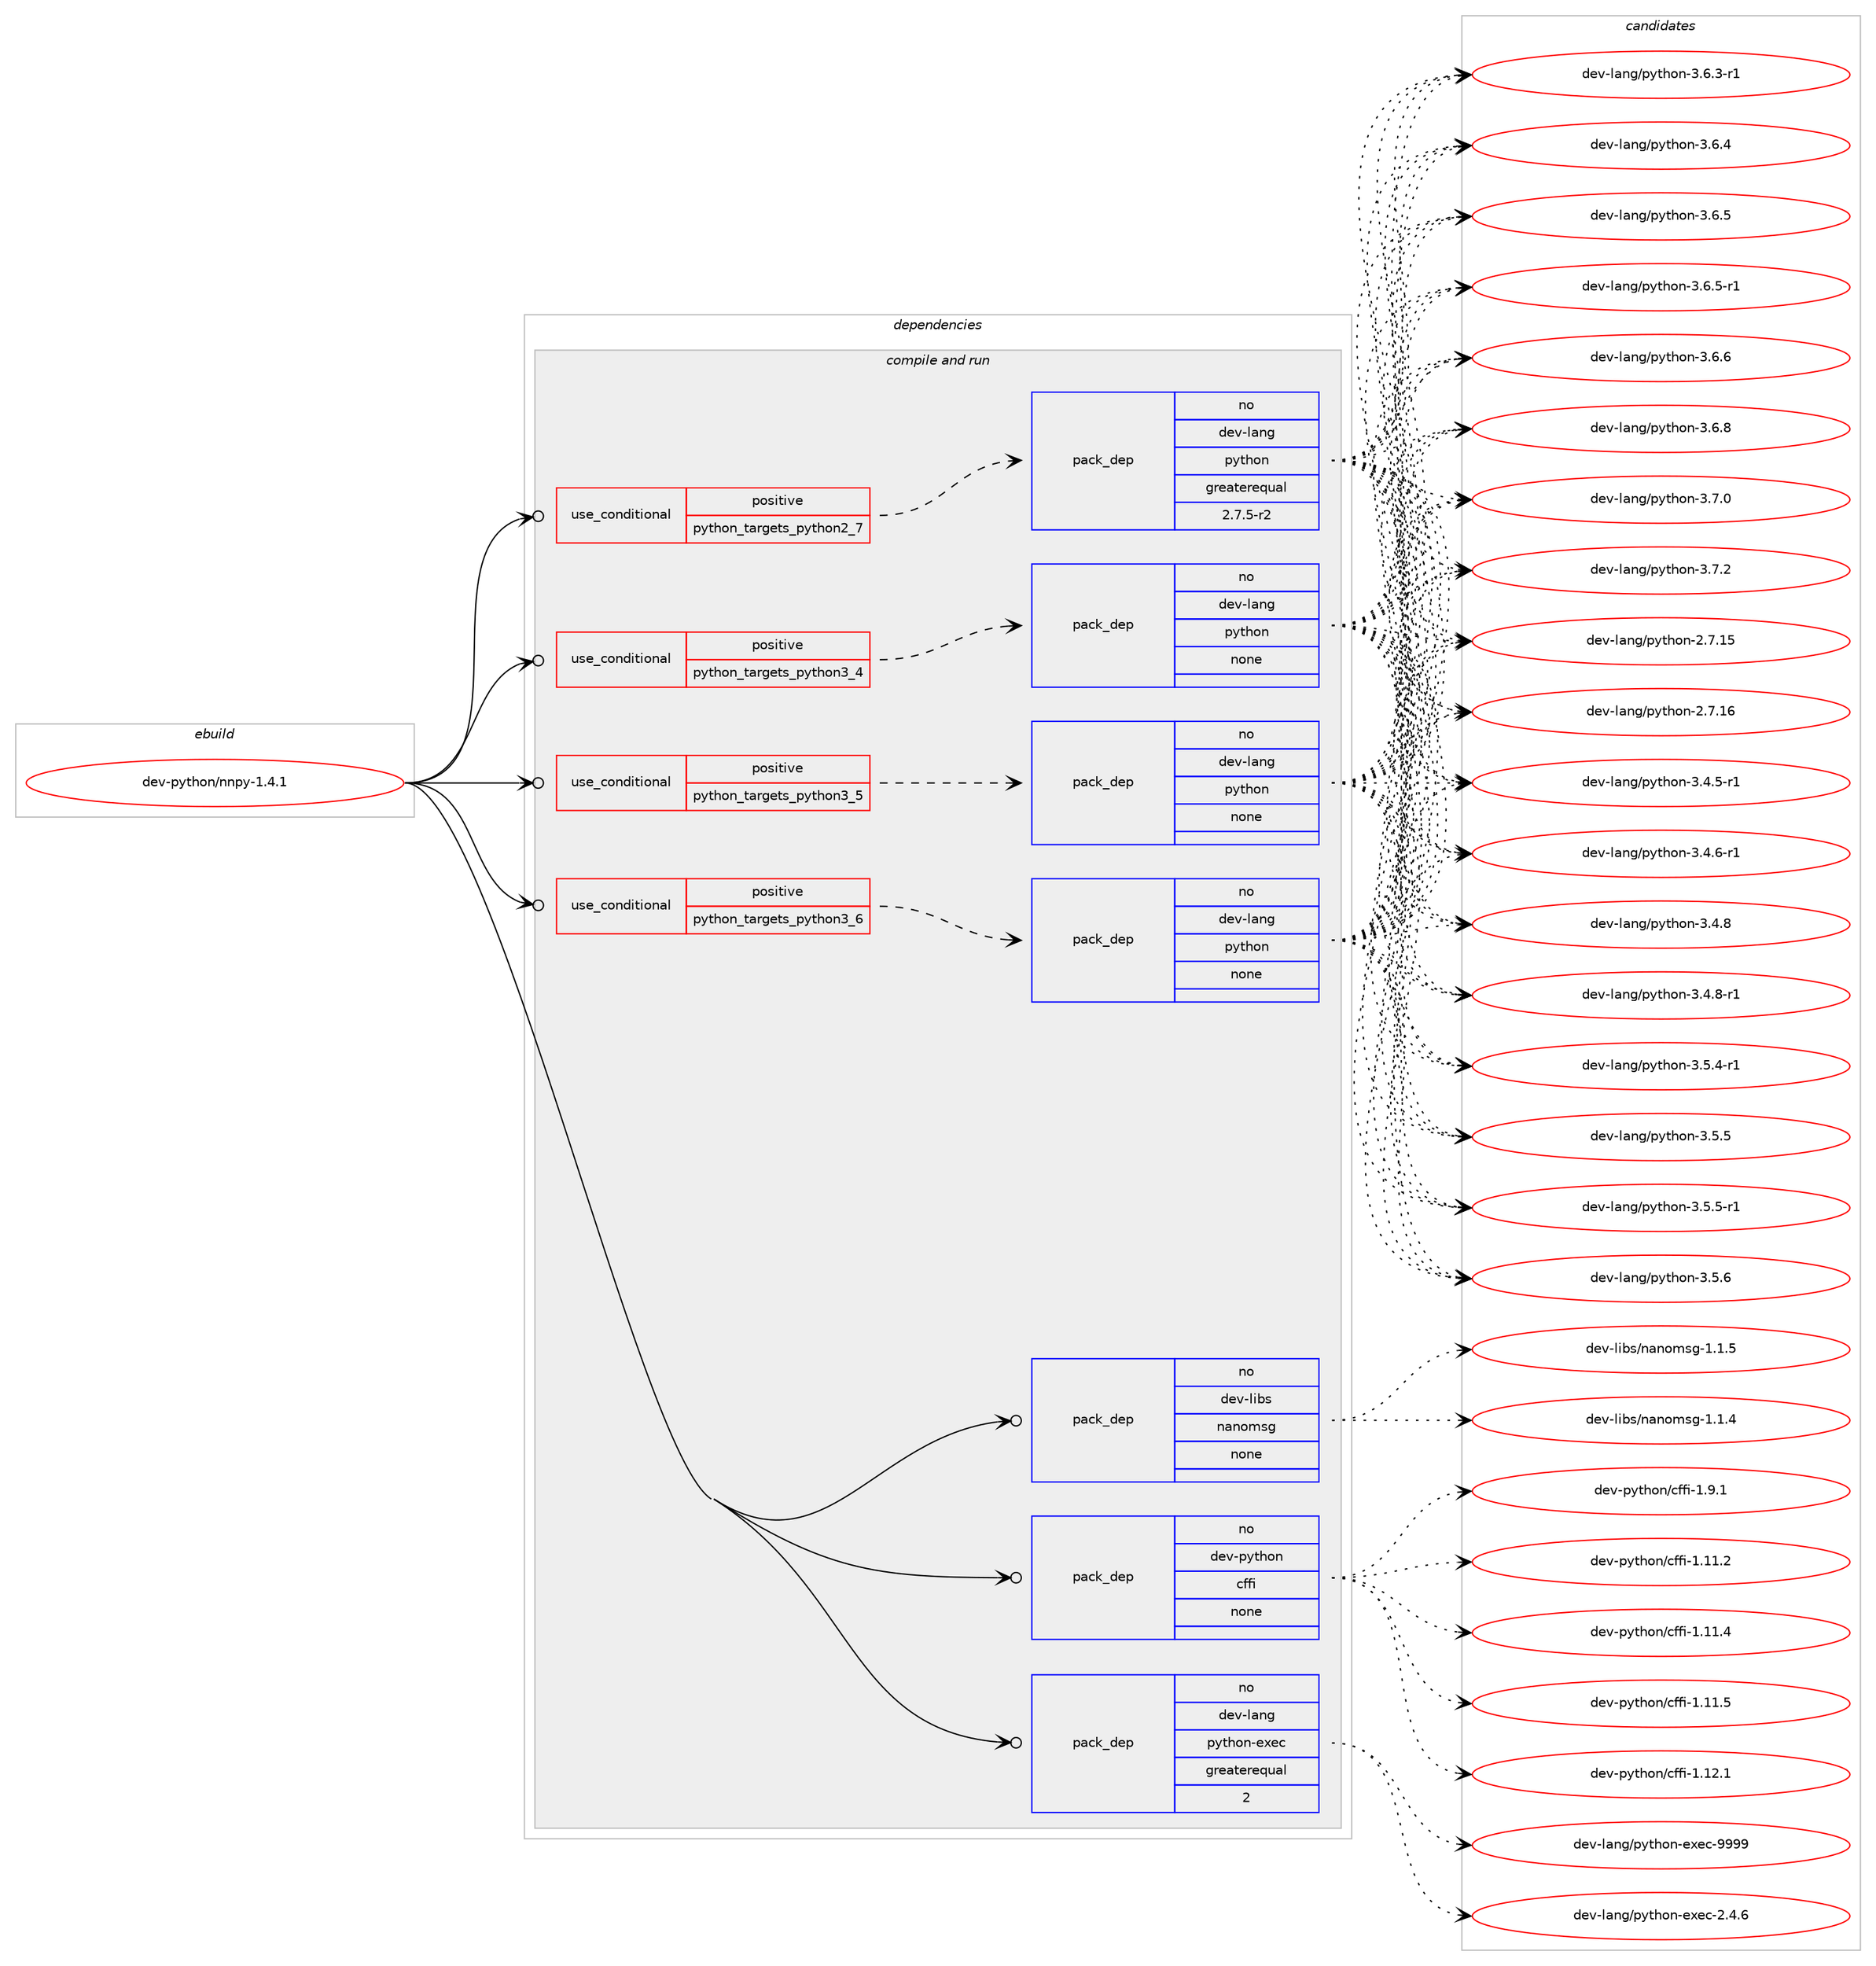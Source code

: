 digraph prolog {

# *************
# Graph options
# *************

newrank=true;
concentrate=true;
compound=true;
graph [rankdir=LR,fontname=Helvetica,fontsize=10,ranksep=1.5];#, ranksep=2.5, nodesep=0.2];
edge  [arrowhead=vee];
node  [fontname=Helvetica,fontsize=10];

# **********
# The ebuild
# **********

subgraph cluster_leftcol {
color=gray;
rank=same;
label=<<i>ebuild</i>>;
id [label="dev-python/nnpy-1.4.1", color=red, width=4, href="../dev-python/nnpy-1.4.1.svg"];
}

# ****************
# The dependencies
# ****************

subgraph cluster_midcol {
color=gray;
label=<<i>dependencies</i>>;
subgraph cluster_compile {
fillcolor="#eeeeee";
style=filled;
label=<<i>compile</i>>;
}
subgraph cluster_compileandrun {
fillcolor="#eeeeee";
style=filled;
label=<<i>compile and run</i>>;
subgraph cond378127 {
dependency1420800 [label=<<TABLE BORDER="0" CELLBORDER="1" CELLSPACING="0" CELLPADDING="4"><TR><TD ROWSPAN="3" CELLPADDING="10">use_conditional</TD></TR><TR><TD>positive</TD></TR><TR><TD>python_targets_python2_7</TD></TR></TABLE>>, shape=none, color=red];
subgraph pack1019397 {
dependency1420801 [label=<<TABLE BORDER="0" CELLBORDER="1" CELLSPACING="0" CELLPADDING="4" WIDTH="220"><TR><TD ROWSPAN="6" CELLPADDING="30">pack_dep</TD></TR><TR><TD WIDTH="110">no</TD></TR><TR><TD>dev-lang</TD></TR><TR><TD>python</TD></TR><TR><TD>greaterequal</TD></TR><TR><TD>2.7.5-r2</TD></TR></TABLE>>, shape=none, color=blue];
}
dependency1420800:e -> dependency1420801:w [weight=20,style="dashed",arrowhead="vee"];
}
id:e -> dependency1420800:w [weight=20,style="solid",arrowhead="odotvee"];
subgraph cond378128 {
dependency1420802 [label=<<TABLE BORDER="0" CELLBORDER="1" CELLSPACING="0" CELLPADDING="4"><TR><TD ROWSPAN="3" CELLPADDING="10">use_conditional</TD></TR><TR><TD>positive</TD></TR><TR><TD>python_targets_python3_4</TD></TR></TABLE>>, shape=none, color=red];
subgraph pack1019398 {
dependency1420803 [label=<<TABLE BORDER="0" CELLBORDER="1" CELLSPACING="0" CELLPADDING="4" WIDTH="220"><TR><TD ROWSPAN="6" CELLPADDING="30">pack_dep</TD></TR><TR><TD WIDTH="110">no</TD></TR><TR><TD>dev-lang</TD></TR><TR><TD>python</TD></TR><TR><TD>none</TD></TR><TR><TD></TD></TR></TABLE>>, shape=none, color=blue];
}
dependency1420802:e -> dependency1420803:w [weight=20,style="dashed",arrowhead="vee"];
}
id:e -> dependency1420802:w [weight=20,style="solid",arrowhead="odotvee"];
subgraph cond378129 {
dependency1420804 [label=<<TABLE BORDER="0" CELLBORDER="1" CELLSPACING="0" CELLPADDING="4"><TR><TD ROWSPAN="3" CELLPADDING="10">use_conditional</TD></TR><TR><TD>positive</TD></TR><TR><TD>python_targets_python3_5</TD></TR></TABLE>>, shape=none, color=red];
subgraph pack1019399 {
dependency1420805 [label=<<TABLE BORDER="0" CELLBORDER="1" CELLSPACING="0" CELLPADDING="4" WIDTH="220"><TR><TD ROWSPAN="6" CELLPADDING="30">pack_dep</TD></TR><TR><TD WIDTH="110">no</TD></TR><TR><TD>dev-lang</TD></TR><TR><TD>python</TD></TR><TR><TD>none</TD></TR><TR><TD></TD></TR></TABLE>>, shape=none, color=blue];
}
dependency1420804:e -> dependency1420805:w [weight=20,style="dashed",arrowhead="vee"];
}
id:e -> dependency1420804:w [weight=20,style="solid",arrowhead="odotvee"];
subgraph cond378130 {
dependency1420806 [label=<<TABLE BORDER="0" CELLBORDER="1" CELLSPACING="0" CELLPADDING="4"><TR><TD ROWSPAN="3" CELLPADDING="10">use_conditional</TD></TR><TR><TD>positive</TD></TR><TR><TD>python_targets_python3_6</TD></TR></TABLE>>, shape=none, color=red];
subgraph pack1019400 {
dependency1420807 [label=<<TABLE BORDER="0" CELLBORDER="1" CELLSPACING="0" CELLPADDING="4" WIDTH="220"><TR><TD ROWSPAN="6" CELLPADDING="30">pack_dep</TD></TR><TR><TD WIDTH="110">no</TD></TR><TR><TD>dev-lang</TD></TR><TR><TD>python</TD></TR><TR><TD>none</TD></TR><TR><TD></TD></TR></TABLE>>, shape=none, color=blue];
}
dependency1420806:e -> dependency1420807:w [weight=20,style="dashed",arrowhead="vee"];
}
id:e -> dependency1420806:w [weight=20,style="solid",arrowhead="odotvee"];
subgraph pack1019401 {
dependency1420808 [label=<<TABLE BORDER="0" CELLBORDER="1" CELLSPACING="0" CELLPADDING="4" WIDTH="220"><TR><TD ROWSPAN="6" CELLPADDING="30">pack_dep</TD></TR><TR><TD WIDTH="110">no</TD></TR><TR><TD>dev-lang</TD></TR><TR><TD>python-exec</TD></TR><TR><TD>greaterequal</TD></TR><TR><TD>2</TD></TR></TABLE>>, shape=none, color=blue];
}
id:e -> dependency1420808:w [weight=20,style="solid",arrowhead="odotvee"];
subgraph pack1019402 {
dependency1420809 [label=<<TABLE BORDER="0" CELLBORDER="1" CELLSPACING="0" CELLPADDING="4" WIDTH="220"><TR><TD ROWSPAN="6" CELLPADDING="30">pack_dep</TD></TR><TR><TD WIDTH="110">no</TD></TR><TR><TD>dev-libs</TD></TR><TR><TD>nanomsg</TD></TR><TR><TD>none</TD></TR><TR><TD></TD></TR></TABLE>>, shape=none, color=blue];
}
id:e -> dependency1420809:w [weight=20,style="solid",arrowhead="odotvee"];
subgraph pack1019403 {
dependency1420810 [label=<<TABLE BORDER="0" CELLBORDER="1" CELLSPACING="0" CELLPADDING="4" WIDTH="220"><TR><TD ROWSPAN="6" CELLPADDING="30">pack_dep</TD></TR><TR><TD WIDTH="110">no</TD></TR><TR><TD>dev-python</TD></TR><TR><TD>cffi</TD></TR><TR><TD>none</TD></TR><TR><TD></TD></TR></TABLE>>, shape=none, color=blue];
}
id:e -> dependency1420810:w [weight=20,style="solid",arrowhead="odotvee"];
}
subgraph cluster_run {
fillcolor="#eeeeee";
style=filled;
label=<<i>run</i>>;
}
}

# **************
# The candidates
# **************

subgraph cluster_choices {
rank=same;
color=gray;
label=<<i>candidates</i>>;

subgraph choice1019397 {
color=black;
nodesep=1;
choice10010111845108971101034711212111610411111045504655464953 [label="dev-lang/python-2.7.15", color=red, width=4,href="../dev-lang/python-2.7.15.svg"];
choice10010111845108971101034711212111610411111045504655464954 [label="dev-lang/python-2.7.16", color=red, width=4,href="../dev-lang/python-2.7.16.svg"];
choice1001011184510897110103471121211161041111104551465246534511449 [label="dev-lang/python-3.4.5-r1", color=red, width=4,href="../dev-lang/python-3.4.5-r1.svg"];
choice1001011184510897110103471121211161041111104551465246544511449 [label="dev-lang/python-3.4.6-r1", color=red, width=4,href="../dev-lang/python-3.4.6-r1.svg"];
choice100101118451089711010347112121116104111110455146524656 [label="dev-lang/python-3.4.8", color=red, width=4,href="../dev-lang/python-3.4.8.svg"];
choice1001011184510897110103471121211161041111104551465246564511449 [label="dev-lang/python-3.4.8-r1", color=red, width=4,href="../dev-lang/python-3.4.8-r1.svg"];
choice1001011184510897110103471121211161041111104551465346524511449 [label="dev-lang/python-3.5.4-r1", color=red, width=4,href="../dev-lang/python-3.5.4-r1.svg"];
choice100101118451089711010347112121116104111110455146534653 [label="dev-lang/python-3.5.5", color=red, width=4,href="../dev-lang/python-3.5.5.svg"];
choice1001011184510897110103471121211161041111104551465346534511449 [label="dev-lang/python-3.5.5-r1", color=red, width=4,href="../dev-lang/python-3.5.5-r1.svg"];
choice100101118451089711010347112121116104111110455146534654 [label="dev-lang/python-3.5.6", color=red, width=4,href="../dev-lang/python-3.5.6.svg"];
choice1001011184510897110103471121211161041111104551465446514511449 [label="dev-lang/python-3.6.3-r1", color=red, width=4,href="../dev-lang/python-3.6.3-r1.svg"];
choice100101118451089711010347112121116104111110455146544652 [label="dev-lang/python-3.6.4", color=red, width=4,href="../dev-lang/python-3.6.4.svg"];
choice100101118451089711010347112121116104111110455146544653 [label="dev-lang/python-3.6.5", color=red, width=4,href="../dev-lang/python-3.6.5.svg"];
choice1001011184510897110103471121211161041111104551465446534511449 [label="dev-lang/python-3.6.5-r1", color=red, width=4,href="../dev-lang/python-3.6.5-r1.svg"];
choice100101118451089711010347112121116104111110455146544654 [label="dev-lang/python-3.6.6", color=red, width=4,href="../dev-lang/python-3.6.6.svg"];
choice100101118451089711010347112121116104111110455146544656 [label="dev-lang/python-3.6.8", color=red, width=4,href="../dev-lang/python-3.6.8.svg"];
choice100101118451089711010347112121116104111110455146554648 [label="dev-lang/python-3.7.0", color=red, width=4,href="../dev-lang/python-3.7.0.svg"];
choice100101118451089711010347112121116104111110455146554650 [label="dev-lang/python-3.7.2", color=red, width=4,href="../dev-lang/python-3.7.2.svg"];
dependency1420801:e -> choice10010111845108971101034711212111610411111045504655464953:w [style=dotted,weight="100"];
dependency1420801:e -> choice10010111845108971101034711212111610411111045504655464954:w [style=dotted,weight="100"];
dependency1420801:e -> choice1001011184510897110103471121211161041111104551465246534511449:w [style=dotted,weight="100"];
dependency1420801:e -> choice1001011184510897110103471121211161041111104551465246544511449:w [style=dotted,weight="100"];
dependency1420801:e -> choice100101118451089711010347112121116104111110455146524656:w [style=dotted,weight="100"];
dependency1420801:e -> choice1001011184510897110103471121211161041111104551465246564511449:w [style=dotted,weight="100"];
dependency1420801:e -> choice1001011184510897110103471121211161041111104551465346524511449:w [style=dotted,weight="100"];
dependency1420801:e -> choice100101118451089711010347112121116104111110455146534653:w [style=dotted,weight="100"];
dependency1420801:e -> choice1001011184510897110103471121211161041111104551465346534511449:w [style=dotted,weight="100"];
dependency1420801:e -> choice100101118451089711010347112121116104111110455146534654:w [style=dotted,weight="100"];
dependency1420801:e -> choice1001011184510897110103471121211161041111104551465446514511449:w [style=dotted,weight="100"];
dependency1420801:e -> choice100101118451089711010347112121116104111110455146544652:w [style=dotted,weight="100"];
dependency1420801:e -> choice100101118451089711010347112121116104111110455146544653:w [style=dotted,weight="100"];
dependency1420801:e -> choice1001011184510897110103471121211161041111104551465446534511449:w [style=dotted,weight="100"];
dependency1420801:e -> choice100101118451089711010347112121116104111110455146544654:w [style=dotted,weight="100"];
dependency1420801:e -> choice100101118451089711010347112121116104111110455146544656:w [style=dotted,weight="100"];
dependency1420801:e -> choice100101118451089711010347112121116104111110455146554648:w [style=dotted,weight="100"];
dependency1420801:e -> choice100101118451089711010347112121116104111110455146554650:w [style=dotted,weight="100"];
}
subgraph choice1019398 {
color=black;
nodesep=1;
choice10010111845108971101034711212111610411111045504655464953 [label="dev-lang/python-2.7.15", color=red, width=4,href="../dev-lang/python-2.7.15.svg"];
choice10010111845108971101034711212111610411111045504655464954 [label="dev-lang/python-2.7.16", color=red, width=4,href="../dev-lang/python-2.7.16.svg"];
choice1001011184510897110103471121211161041111104551465246534511449 [label="dev-lang/python-3.4.5-r1", color=red, width=4,href="../dev-lang/python-3.4.5-r1.svg"];
choice1001011184510897110103471121211161041111104551465246544511449 [label="dev-lang/python-3.4.6-r1", color=red, width=4,href="../dev-lang/python-3.4.6-r1.svg"];
choice100101118451089711010347112121116104111110455146524656 [label="dev-lang/python-3.4.8", color=red, width=4,href="../dev-lang/python-3.4.8.svg"];
choice1001011184510897110103471121211161041111104551465246564511449 [label="dev-lang/python-3.4.8-r1", color=red, width=4,href="../dev-lang/python-3.4.8-r1.svg"];
choice1001011184510897110103471121211161041111104551465346524511449 [label="dev-lang/python-3.5.4-r1", color=red, width=4,href="../dev-lang/python-3.5.4-r1.svg"];
choice100101118451089711010347112121116104111110455146534653 [label="dev-lang/python-3.5.5", color=red, width=4,href="../dev-lang/python-3.5.5.svg"];
choice1001011184510897110103471121211161041111104551465346534511449 [label="dev-lang/python-3.5.5-r1", color=red, width=4,href="../dev-lang/python-3.5.5-r1.svg"];
choice100101118451089711010347112121116104111110455146534654 [label="dev-lang/python-3.5.6", color=red, width=4,href="../dev-lang/python-3.5.6.svg"];
choice1001011184510897110103471121211161041111104551465446514511449 [label="dev-lang/python-3.6.3-r1", color=red, width=4,href="../dev-lang/python-3.6.3-r1.svg"];
choice100101118451089711010347112121116104111110455146544652 [label="dev-lang/python-3.6.4", color=red, width=4,href="../dev-lang/python-3.6.4.svg"];
choice100101118451089711010347112121116104111110455146544653 [label="dev-lang/python-3.6.5", color=red, width=4,href="../dev-lang/python-3.6.5.svg"];
choice1001011184510897110103471121211161041111104551465446534511449 [label="dev-lang/python-3.6.5-r1", color=red, width=4,href="../dev-lang/python-3.6.5-r1.svg"];
choice100101118451089711010347112121116104111110455146544654 [label="dev-lang/python-3.6.6", color=red, width=4,href="../dev-lang/python-3.6.6.svg"];
choice100101118451089711010347112121116104111110455146544656 [label="dev-lang/python-3.6.8", color=red, width=4,href="../dev-lang/python-3.6.8.svg"];
choice100101118451089711010347112121116104111110455146554648 [label="dev-lang/python-3.7.0", color=red, width=4,href="../dev-lang/python-3.7.0.svg"];
choice100101118451089711010347112121116104111110455146554650 [label="dev-lang/python-3.7.2", color=red, width=4,href="../dev-lang/python-3.7.2.svg"];
dependency1420803:e -> choice10010111845108971101034711212111610411111045504655464953:w [style=dotted,weight="100"];
dependency1420803:e -> choice10010111845108971101034711212111610411111045504655464954:w [style=dotted,weight="100"];
dependency1420803:e -> choice1001011184510897110103471121211161041111104551465246534511449:w [style=dotted,weight="100"];
dependency1420803:e -> choice1001011184510897110103471121211161041111104551465246544511449:w [style=dotted,weight="100"];
dependency1420803:e -> choice100101118451089711010347112121116104111110455146524656:w [style=dotted,weight="100"];
dependency1420803:e -> choice1001011184510897110103471121211161041111104551465246564511449:w [style=dotted,weight="100"];
dependency1420803:e -> choice1001011184510897110103471121211161041111104551465346524511449:w [style=dotted,weight="100"];
dependency1420803:e -> choice100101118451089711010347112121116104111110455146534653:w [style=dotted,weight="100"];
dependency1420803:e -> choice1001011184510897110103471121211161041111104551465346534511449:w [style=dotted,weight="100"];
dependency1420803:e -> choice100101118451089711010347112121116104111110455146534654:w [style=dotted,weight="100"];
dependency1420803:e -> choice1001011184510897110103471121211161041111104551465446514511449:w [style=dotted,weight="100"];
dependency1420803:e -> choice100101118451089711010347112121116104111110455146544652:w [style=dotted,weight="100"];
dependency1420803:e -> choice100101118451089711010347112121116104111110455146544653:w [style=dotted,weight="100"];
dependency1420803:e -> choice1001011184510897110103471121211161041111104551465446534511449:w [style=dotted,weight="100"];
dependency1420803:e -> choice100101118451089711010347112121116104111110455146544654:w [style=dotted,weight="100"];
dependency1420803:e -> choice100101118451089711010347112121116104111110455146544656:w [style=dotted,weight="100"];
dependency1420803:e -> choice100101118451089711010347112121116104111110455146554648:w [style=dotted,weight="100"];
dependency1420803:e -> choice100101118451089711010347112121116104111110455146554650:w [style=dotted,weight="100"];
}
subgraph choice1019399 {
color=black;
nodesep=1;
choice10010111845108971101034711212111610411111045504655464953 [label="dev-lang/python-2.7.15", color=red, width=4,href="../dev-lang/python-2.7.15.svg"];
choice10010111845108971101034711212111610411111045504655464954 [label="dev-lang/python-2.7.16", color=red, width=4,href="../dev-lang/python-2.7.16.svg"];
choice1001011184510897110103471121211161041111104551465246534511449 [label="dev-lang/python-3.4.5-r1", color=red, width=4,href="../dev-lang/python-3.4.5-r1.svg"];
choice1001011184510897110103471121211161041111104551465246544511449 [label="dev-lang/python-3.4.6-r1", color=red, width=4,href="../dev-lang/python-3.4.6-r1.svg"];
choice100101118451089711010347112121116104111110455146524656 [label="dev-lang/python-3.4.8", color=red, width=4,href="../dev-lang/python-3.4.8.svg"];
choice1001011184510897110103471121211161041111104551465246564511449 [label="dev-lang/python-3.4.8-r1", color=red, width=4,href="../dev-lang/python-3.4.8-r1.svg"];
choice1001011184510897110103471121211161041111104551465346524511449 [label="dev-lang/python-3.5.4-r1", color=red, width=4,href="../dev-lang/python-3.5.4-r1.svg"];
choice100101118451089711010347112121116104111110455146534653 [label="dev-lang/python-3.5.5", color=red, width=4,href="../dev-lang/python-3.5.5.svg"];
choice1001011184510897110103471121211161041111104551465346534511449 [label="dev-lang/python-3.5.5-r1", color=red, width=4,href="../dev-lang/python-3.5.5-r1.svg"];
choice100101118451089711010347112121116104111110455146534654 [label="dev-lang/python-3.5.6", color=red, width=4,href="../dev-lang/python-3.5.6.svg"];
choice1001011184510897110103471121211161041111104551465446514511449 [label="dev-lang/python-3.6.3-r1", color=red, width=4,href="../dev-lang/python-3.6.3-r1.svg"];
choice100101118451089711010347112121116104111110455146544652 [label="dev-lang/python-3.6.4", color=red, width=4,href="../dev-lang/python-3.6.4.svg"];
choice100101118451089711010347112121116104111110455146544653 [label="dev-lang/python-3.6.5", color=red, width=4,href="../dev-lang/python-3.6.5.svg"];
choice1001011184510897110103471121211161041111104551465446534511449 [label="dev-lang/python-3.6.5-r1", color=red, width=4,href="../dev-lang/python-3.6.5-r1.svg"];
choice100101118451089711010347112121116104111110455146544654 [label="dev-lang/python-3.6.6", color=red, width=4,href="../dev-lang/python-3.6.6.svg"];
choice100101118451089711010347112121116104111110455146544656 [label="dev-lang/python-3.6.8", color=red, width=4,href="../dev-lang/python-3.6.8.svg"];
choice100101118451089711010347112121116104111110455146554648 [label="dev-lang/python-3.7.0", color=red, width=4,href="../dev-lang/python-3.7.0.svg"];
choice100101118451089711010347112121116104111110455146554650 [label="dev-lang/python-3.7.2", color=red, width=4,href="../dev-lang/python-3.7.2.svg"];
dependency1420805:e -> choice10010111845108971101034711212111610411111045504655464953:w [style=dotted,weight="100"];
dependency1420805:e -> choice10010111845108971101034711212111610411111045504655464954:w [style=dotted,weight="100"];
dependency1420805:e -> choice1001011184510897110103471121211161041111104551465246534511449:w [style=dotted,weight="100"];
dependency1420805:e -> choice1001011184510897110103471121211161041111104551465246544511449:w [style=dotted,weight="100"];
dependency1420805:e -> choice100101118451089711010347112121116104111110455146524656:w [style=dotted,weight="100"];
dependency1420805:e -> choice1001011184510897110103471121211161041111104551465246564511449:w [style=dotted,weight="100"];
dependency1420805:e -> choice1001011184510897110103471121211161041111104551465346524511449:w [style=dotted,weight="100"];
dependency1420805:e -> choice100101118451089711010347112121116104111110455146534653:w [style=dotted,weight="100"];
dependency1420805:e -> choice1001011184510897110103471121211161041111104551465346534511449:w [style=dotted,weight="100"];
dependency1420805:e -> choice100101118451089711010347112121116104111110455146534654:w [style=dotted,weight="100"];
dependency1420805:e -> choice1001011184510897110103471121211161041111104551465446514511449:w [style=dotted,weight="100"];
dependency1420805:e -> choice100101118451089711010347112121116104111110455146544652:w [style=dotted,weight="100"];
dependency1420805:e -> choice100101118451089711010347112121116104111110455146544653:w [style=dotted,weight="100"];
dependency1420805:e -> choice1001011184510897110103471121211161041111104551465446534511449:w [style=dotted,weight="100"];
dependency1420805:e -> choice100101118451089711010347112121116104111110455146544654:w [style=dotted,weight="100"];
dependency1420805:e -> choice100101118451089711010347112121116104111110455146544656:w [style=dotted,weight="100"];
dependency1420805:e -> choice100101118451089711010347112121116104111110455146554648:w [style=dotted,weight="100"];
dependency1420805:e -> choice100101118451089711010347112121116104111110455146554650:w [style=dotted,weight="100"];
}
subgraph choice1019400 {
color=black;
nodesep=1;
choice10010111845108971101034711212111610411111045504655464953 [label="dev-lang/python-2.7.15", color=red, width=4,href="../dev-lang/python-2.7.15.svg"];
choice10010111845108971101034711212111610411111045504655464954 [label="dev-lang/python-2.7.16", color=red, width=4,href="../dev-lang/python-2.7.16.svg"];
choice1001011184510897110103471121211161041111104551465246534511449 [label="dev-lang/python-3.4.5-r1", color=red, width=4,href="../dev-lang/python-3.4.5-r1.svg"];
choice1001011184510897110103471121211161041111104551465246544511449 [label="dev-lang/python-3.4.6-r1", color=red, width=4,href="../dev-lang/python-3.4.6-r1.svg"];
choice100101118451089711010347112121116104111110455146524656 [label="dev-lang/python-3.4.8", color=red, width=4,href="../dev-lang/python-3.4.8.svg"];
choice1001011184510897110103471121211161041111104551465246564511449 [label="dev-lang/python-3.4.8-r1", color=red, width=4,href="../dev-lang/python-3.4.8-r1.svg"];
choice1001011184510897110103471121211161041111104551465346524511449 [label="dev-lang/python-3.5.4-r1", color=red, width=4,href="../dev-lang/python-3.5.4-r1.svg"];
choice100101118451089711010347112121116104111110455146534653 [label="dev-lang/python-3.5.5", color=red, width=4,href="../dev-lang/python-3.5.5.svg"];
choice1001011184510897110103471121211161041111104551465346534511449 [label="dev-lang/python-3.5.5-r1", color=red, width=4,href="../dev-lang/python-3.5.5-r1.svg"];
choice100101118451089711010347112121116104111110455146534654 [label="dev-lang/python-3.5.6", color=red, width=4,href="../dev-lang/python-3.5.6.svg"];
choice1001011184510897110103471121211161041111104551465446514511449 [label="dev-lang/python-3.6.3-r1", color=red, width=4,href="../dev-lang/python-3.6.3-r1.svg"];
choice100101118451089711010347112121116104111110455146544652 [label="dev-lang/python-3.6.4", color=red, width=4,href="../dev-lang/python-3.6.4.svg"];
choice100101118451089711010347112121116104111110455146544653 [label="dev-lang/python-3.6.5", color=red, width=4,href="../dev-lang/python-3.6.5.svg"];
choice1001011184510897110103471121211161041111104551465446534511449 [label="dev-lang/python-3.6.5-r1", color=red, width=4,href="../dev-lang/python-3.6.5-r1.svg"];
choice100101118451089711010347112121116104111110455146544654 [label="dev-lang/python-3.6.6", color=red, width=4,href="../dev-lang/python-3.6.6.svg"];
choice100101118451089711010347112121116104111110455146544656 [label="dev-lang/python-3.6.8", color=red, width=4,href="../dev-lang/python-3.6.8.svg"];
choice100101118451089711010347112121116104111110455146554648 [label="dev-lang/python-3.7.0", color=red, width=4,href="../dev-lang/python-3.7.0.svg"];
choice100101118451089711010347112121116104111110455146554650 [label="dev-lang/python-3.7.2", color=red, width=4,href="../dev-lang/python-3.7.2.svg"];
dependency1420807:e -> choice10010111845108971101034711212111610411111045504655464953:w [style=dotted,weight="100"];
dependency1420807:e -> choice10010111845108971101034711212111610411111045504655464954:w [style=dotted,weight="100"];
dependency1420807:e -> choice1001011184510897110103471121211161041111104551465246534511449:w [style=dotted,weight="100"];
dependency1420807:e -> choice1001011184510897110103471121211161041111104551465246544511449:w [style=dotted,weight="100"];
dependency1420807:e -> choice100101118451089711010347112121116104111110455146524656:w [style=dotted,weight="100"];
dependency1420807:e -> choice1001011184510897110103471121211161041111104551465246564511449:w [style=dotted,weight="100"];
dependency1420807:e -> choice1001011184510897110103471121211161041111104551465346524511449:w [style=dotted,weight="100"];
dependency1420807:e -> choice100101118451089711010347112121116104111110455146534653:w [style=dotted,weight="100"];
dependency1420807:e -> choice1001011184510897110103471121211161041111104551465346534511449:w [style=dotted,weight="100"];
dependency1420807:e -> choice100101118451089711010347112121116104111110455146534654:w [style=dotted,weight="100"];
dependency1420807:e -> choice1001011184510897110103471121211161041111104551465446514511449:w [style=dotted,weight="100"];
dependency1420807:e -> choice100101118451089711010347112121116104111110455146544652:w [style=dotted,weight="100"];
dependency1420807:e -> choice100101118451089711010347112121116104111110455146544653:w [style=dotted,weight="100"];
dependency1420807:e -> choice1001011184510897110103471121211161041111104551465446534511449:w [style=dotted,weight="100"];
dependency1420807:e -> choice100101118451089711010347112121116104111110455146544654:w [style=dotted,weight="100"];
dependency1420807:e -> choice100101118451089711010347112121116104111110455146544656:w [style=dotted,weight="100"];
dependency1420807:e -> choice100101118451089711010347112121116104111110455146554648:w [style=dotted,weight="100"];
dependency1420807:e -> choice100101118451089711010347112121116104111110455146554650:w [style=dotted,weight="100"];
}
subgraph choice1019401 {
color=black;
nodesep=1;
choice1001011184510897110103471121211161041111104510112010199455046524654 [label="dev-lang/python-exec-2.4.6", color=red, width=4,href="../dev-lang/python-exec-2.4.6.svg"];
choice10010111845108971101034711212111610411111045101120101994557575757 [label="dev-lang/python-exec-9999", color=red, width=4,href="../dev-lang/python-exec-9999.svg"];
dependency1420808:e -> choice1001011184510897110103471121211161041111104510112010199455046524654:w [style=dotted,weight="100"];
dependency1420808:e -> choice10010111845108971101034711212111610411111045101120101994557575757:w [style=dotted,weight="100"];
}
subgraph choice1019402 {
color=black;
nodesep=1;
choice10010111845108105981154711097110111109115103454946494652 [label="dev-libs/nanomsg-1.1.4", color=red, width=4,href="../dev-libs/nanomsg-1.1.4.svg"];
choice10010111845108105981154711097110111109115103454946494653 [label="dev-libs/nanomsg-1.1.5", color=red, width=4,href="../dev-libs/nanomsg-1.1.5.svg"];
dependency1420809:e -> choice10010111845108105981154711097110111109115103454946494652:w [style=dotted,weight="100"];
dependency1420809:e -> choice10010111845108105981154711097110111109115103454946494653:w [style=dotted,weight="100"];
}
subgraph choice1019403 {
color=black;
nodesep=1;
choice10010111845112121116104111110479910210210545494649494650 [label="dev-python/cffi-1.11.2", color=red, width=4,href="../dev-python/cffi-1.11.2.svg"];
choice10010111845112121116104111110479910210210545494649494652 [label="dev-python/cffi-1.11.4", color=red, width=4,href="../dev-python/cffi-1.11.4.svg"];
choice10010111845112121116104111110479910210210545494649494653 [label="dev-python/cffi-1.11.5", color=red, width=4,href="../dev-python/cffi-1.11.5.svg"];
choice10010111845112121116104111110479910210210545494649504649 [label="dev-python/cffi-1.12.1", color=red, width=4,href="../dev-python/cffi-1.12.1.svg"];
choice100101118451121211161041111104799102102105454946574649 [label="dev-python/cffi-1.9.1", color=red, width=4,href="../dev-python/cffi-1.9.1.svg"];
dependency1420810:e -> choice10010111845112121116104111110479910210210545494649494650:w [style=dotted,weight="100"];
dependency1420810:e -> choice10010111845112121116104111110479910210210545494649494652:w [style=dotted,weight="100"];
dependency1420810:e -> choice10010111845112121116104111110479910210210545494649494653:w [style=dotted,weight="100"];
dependency1420810:e -> choice10010111845112121116104111110479910210210545494649504649:w [style=dotted,weight="100"];
dependency1420810:e -> choice100101118451121211161041111104799102102105454946574649:w [style=dotted,weight="100"];
}
}

}

